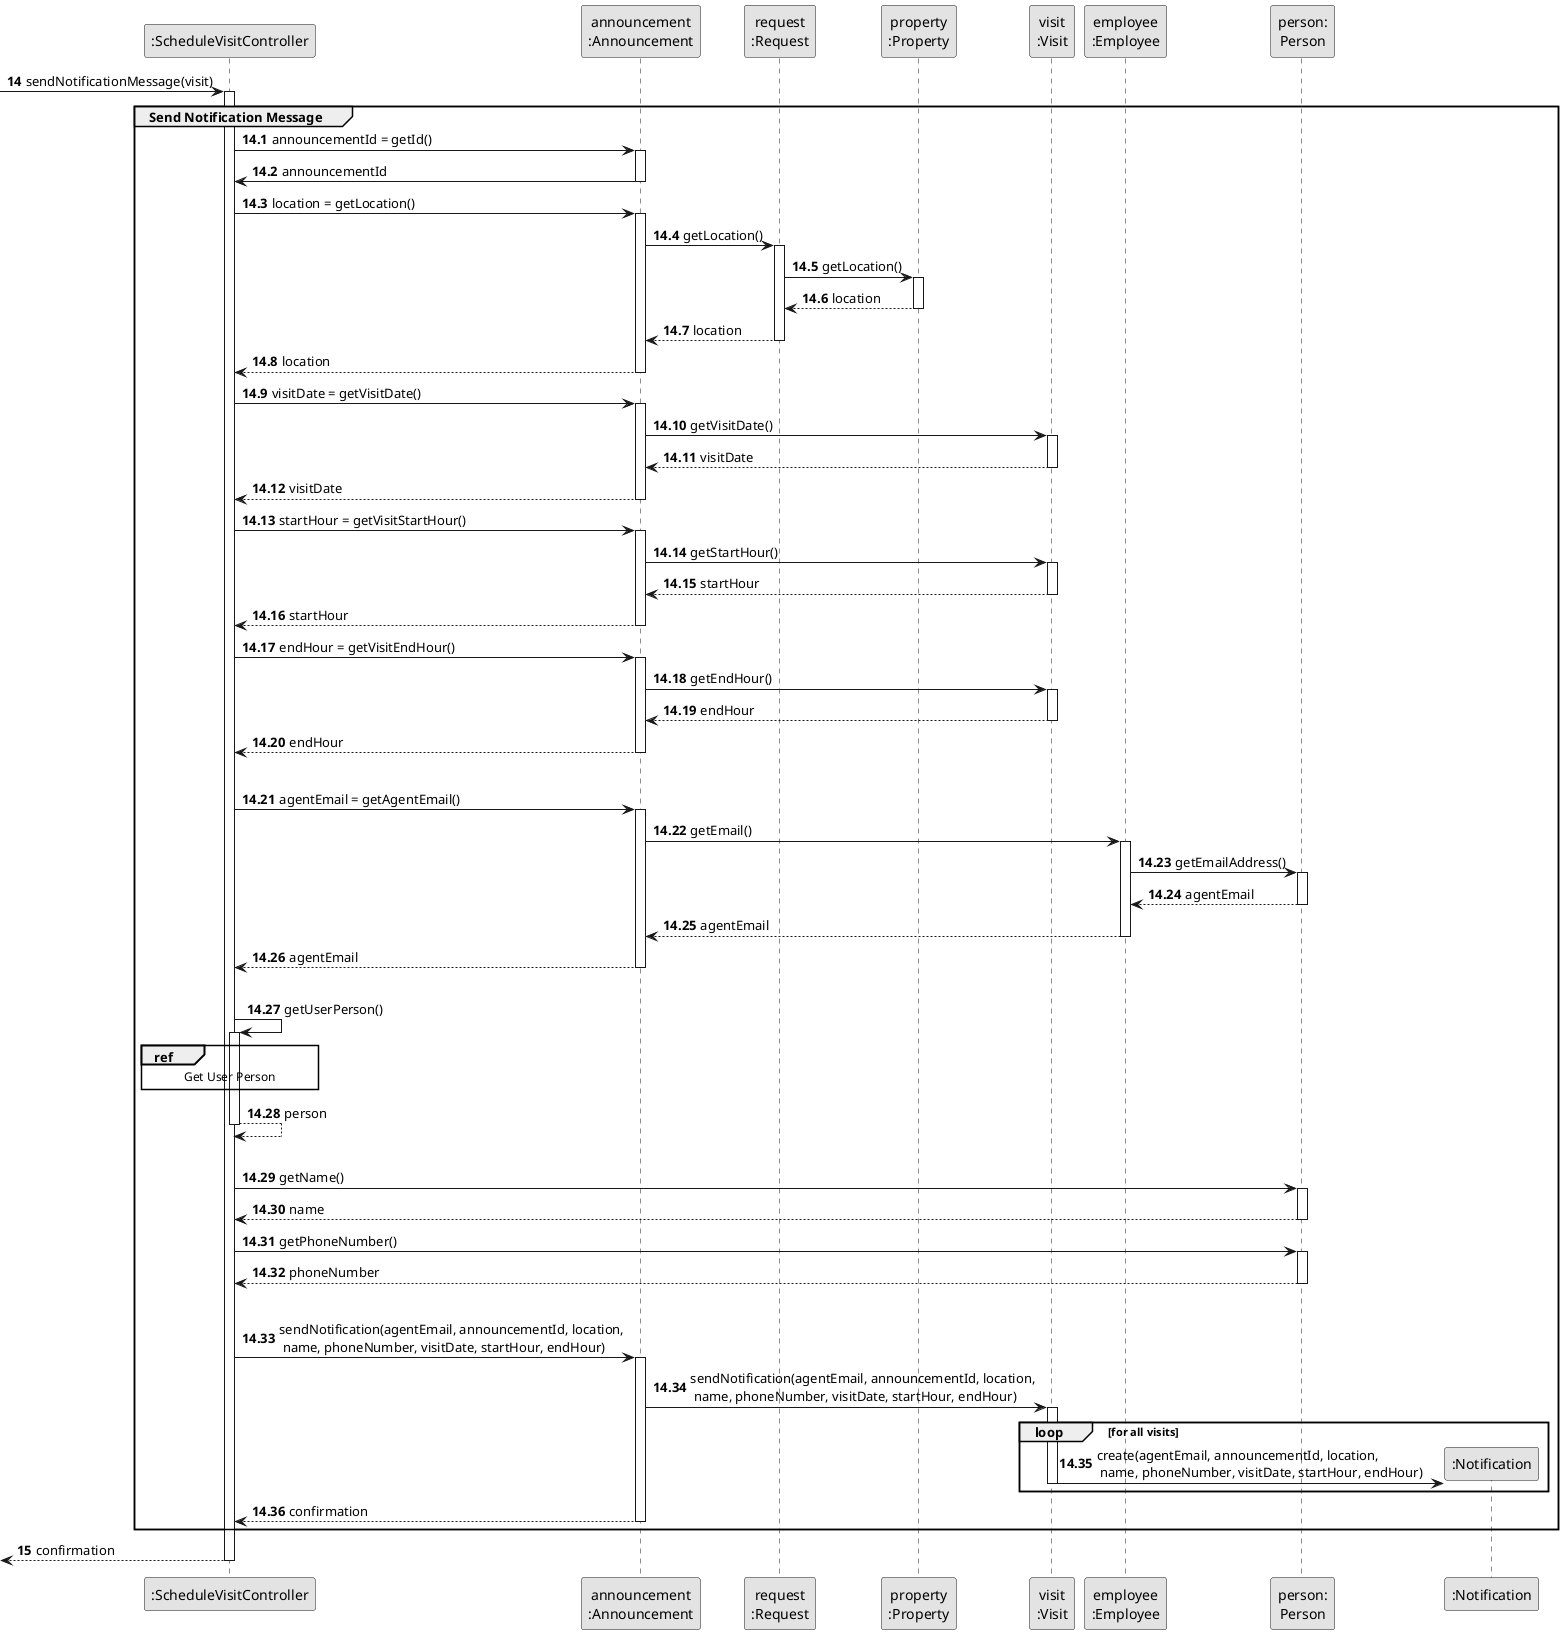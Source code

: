 @startuml
skinparam monochrome true
skinparam packageStyle rectangle
skinparam shadowing false


participant ":ScheduleVisitController" as CTRL
participant "announcement\n:Announcement" as ANNOUNCE
participant "request\n:Request" as REQUEST
participant "property\n:Property" as PROPERTY
participant "visit\n:Visit" as VST
participant "employee\n:Employee" as EMP
participant "person:\nPerson" as PERSON
participant ":Notification" as NTF

autonumber 14

 -> CTRL : sendNotificationMessage(visit)

activate CTRL

    autonumber 14.1

    group Send Notification Message

        CTRL -> ANNOUNCE : announcementId = getId()
        activate ANNOUNCE

            ANNOUNCE ->  CTRL : announcementId
        deactivate ANNOUNCE

        CTRL -> ANNOUNCE : location = getLocation()
        activate ANNOUNCE

            ANNOUNCE ->  REQUEST : getLocation()
            activate REQUEST

                REQUEST -> PROPERTY : getLocation()
                activate PROPERTY

                    PROPERTY --> REQUEST : location
                deactivate PROPERTY

                REQUEST --> ANNOUNCE : location
            deactivate REQUEST

             ANNOUNCE --> CTRL : location
        deactivate ANNOUNCE

        CTRL -> ANNOUNCE : visitDate = getVisitDate()
        activate ANNOUNCE

            ANNOUNCE ->  VST : getVisitDate()
            activate VST

                VST --> ANNOUNCE : visitDate
            deactivate VST
             ANNOUNCE --> CTRL : visitDate
        deactivate ANNOUNCE

        CTRL -> ANNOUNCE : startHour = getVisitStartHour()
        activate ANNOUNCE

            ANNOUNCE ->  VST : getStartHour()
            activate VST

                VST --> ANNOUNCE : startHour
            deactivate VST
             ANNOUNCE --> CTRL : startHour
        deactivate ANNOUNCE

        CTRL -> ANNOUNCE : endHour = getVisitEndHour()
        activate ANNOUNCE

            ANNOUNCE ->  VST : getEndHour()
            activate VST

                VST --> ANNOUNCE : endHour
            deactivate VST
             ANNOUNCE --> CTRL : endHour
        deactivate ANNOUNCE

        |||
        CTRL -> ANNOUNCE: agentEmail = getAgentEmail()
        activate ANNOUNCE

        ANNOUNCE -> EMP : getEmail()
        activate EMP

        EMP -> PERSON : getEmailAddress()
        activate PERSON

           PERSON --> EMP : agentEmail
        deactivate PERSON

           EMP --> ANNOUNCE : agentEmail
        deactivate EMP

           ANNOUNCE --> CTRL : agentEmail
        deactivate ANNOUNCE

   |||
       CTRL -> CTRL : getUserPerson()
       activate CTRL
           ref over CTRL
               Get User Person
           end ref
           CTRL --> CTRL : person
       deactivate CTRL
|||
        CTRL -> PERSON : getName()
        activate PERSON

            PERSON --> CTRL : name
        deactivate PERSON


        CTRL -> PERSON : getPhoneNumber()
        activate PERSON

            PERSON --> CTRL : phoneNumber
        deactivate PERSON

    |||
        CTRL -> ANNOUNCE : sendNotification(agentEmail, announcementId, location,\n name, phoneNumber, visitDate, startHour, endHour)
        activate ANNOUNCE

        ANNOUNCE -> VST : sendNotification(agentEmail, announcementId, location,\n name, phoneNumber, visitDate, startHour, endHour)

        loop for all visits

            activate VST

                VST -> NTF** : create(agentEmail, announcementId, location,\n name, phoneNumber, visitDate, startHour, endHour)
            deactivate VST

        end loop

        ANNOUNCE --> CTRL : confirmation
        deactivate ANNOUNCE
    end group

    autonumber 15

    <-- CTRL  : confirmation
deactivate CTRL

@enduml